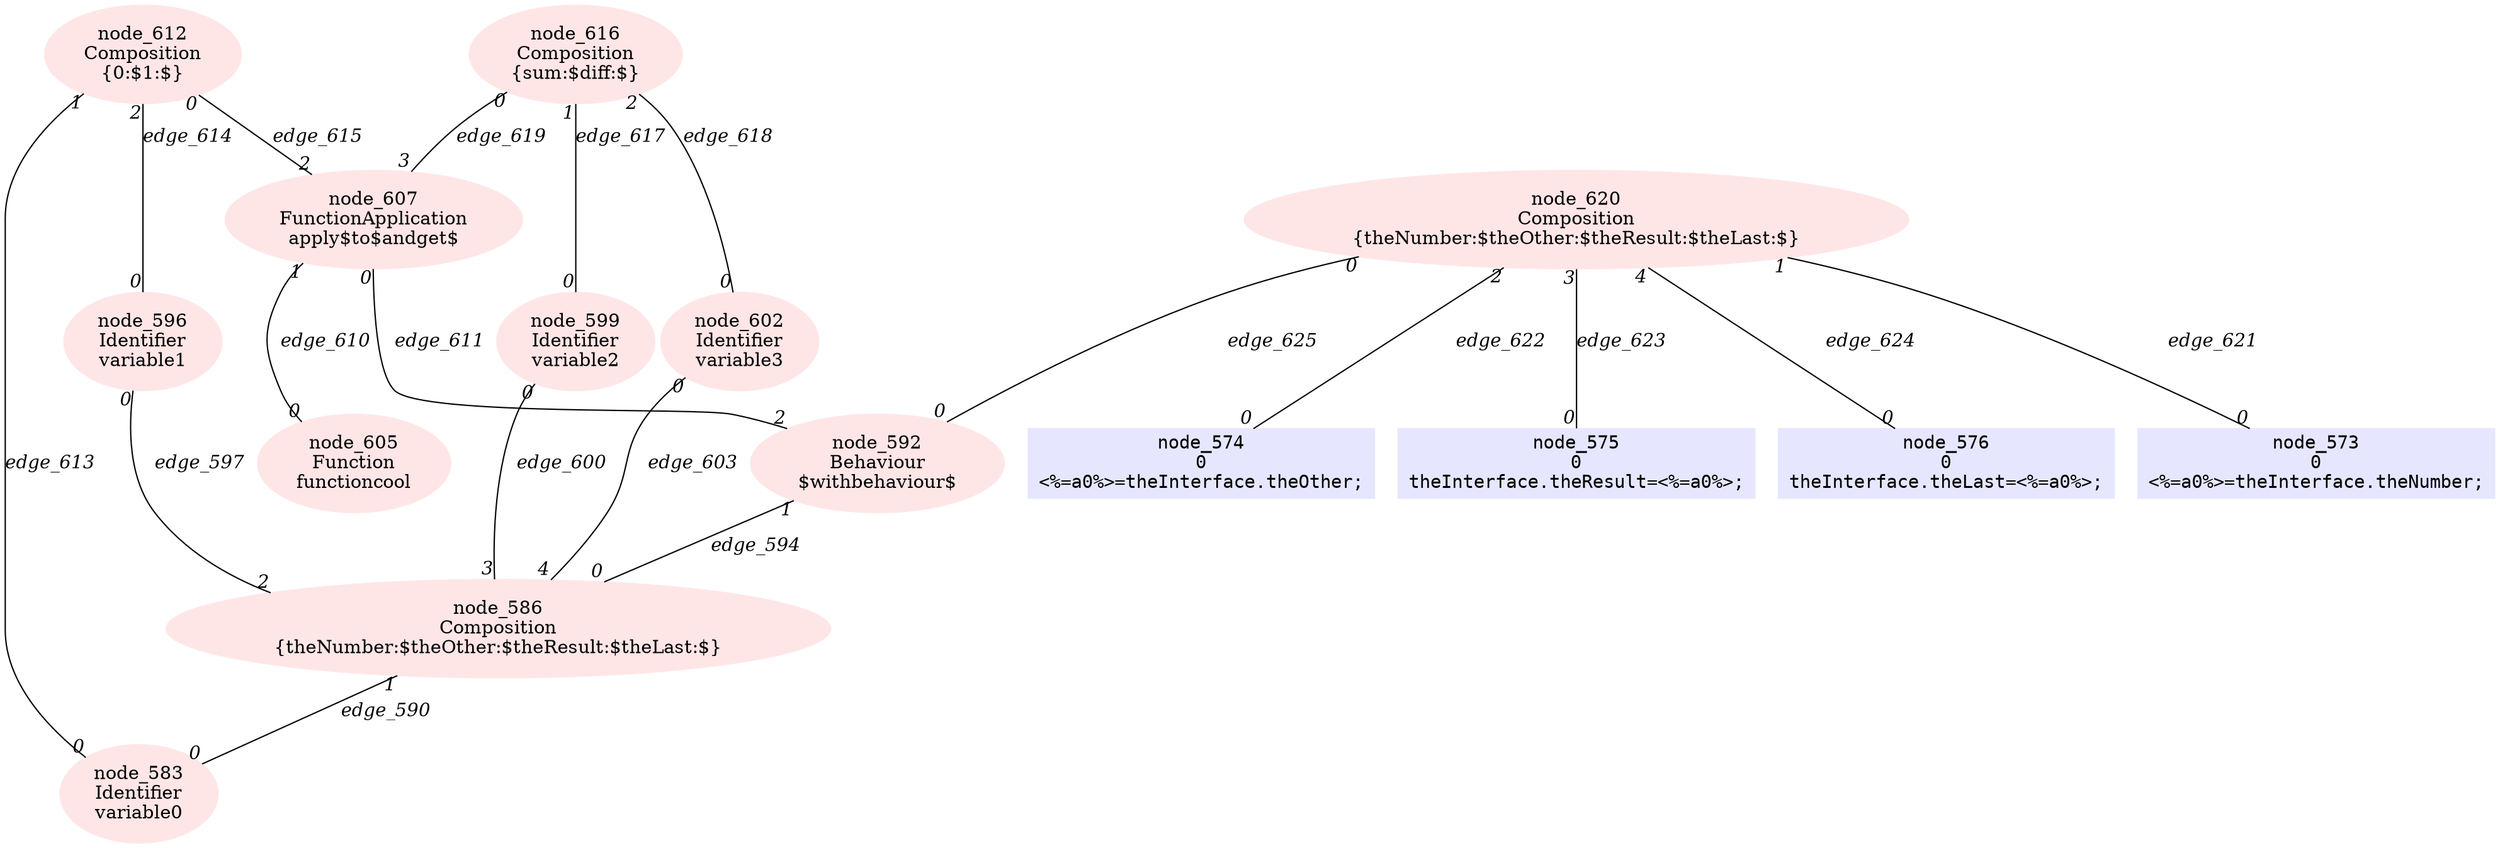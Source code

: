 digraph g{node_583 [shape=ellipse, style=filled, color="0.0 0.1 1.0", label="node_583
Identifier
variable0" ]
node_586 [shape=ellipse, style=filled, color="0.0 0.1 1.0", label="node_586
Composition
{theNumber:$theOther:$theResult:$theLast:$}" ]
node_592 [shape=ellipse, style=filled, color="0.0 0.1 1.0", label="node_592
Behaviour
$withbehaviour$" ]
node_596 [shape=ellipse, style=filled, color="0.0 0.1 1.0", label="node_596
Identifier
variable1" ]
node_599 [shape=ellipse, style=filled, color="0.0 0.1 1.0", label="node_599
Identifier
variable2" ]
node_602 [shape=ellipse, style=filled, color="0.0 0.1 1.0", label="node_602
Identifier
variable3" ]
node_605 [shape=ellipse, style=filled, color="0.0 0.1 1.0", label="node_605
Function
functioncool" ]
node_607 [shape=ellipse, style=filled, color="0.0 0.1 1.0", label="node_607
FunctionApplication
apply$to$andget$" ]
node_612 [shape=ellipse, style=filled, color="0.0 0.1 1.0", label="node_612
Composition
{0:$1:$}" ]
node_616 [shape=ellipse, style=filled, color="0.0 0.1 1.0", label="node_616
Composition
{sum:$diff:$}" ]
node_620 [shape=ellipse, style=filled, color="0.0 0.1 1.0", label="node_620
Composition
{theNumber:$theOther:$theResult:$theLast:$}" ]
node_573 [shape=box, style=filled, color="0.66 0.1 1.0", fontname="Courier", label="node_573
0
<%=a0%>=theInterface.theNumber;
" ]
node_574 [shape=box, style=filled, color="0.66 0.1 1.0", fontname="Courier", label="node_574
0
<%=a0%>=theInterface.theOther;
" ]
node_575 [shape=box, style=filled, color="0.66 0.1 1.0", fontname="Courier", label="node_575
0
theInterface.theResult=<%=a0%>;
" ]
node_576 [shape=box, style=filled, color="0.66 0.1 1.0", fontname="Courier", label="node_576
0
theInterface.theLast=<%=a0%>;
" ]
node_586 -> node_583 [dir=none, arrowHead=none, fontname="Times-Italic", label="edge_590",  headlabel="0", taillabel="1" ]
node_592 -> node_586 [dir=none, arrowHead=none, fontname="Times-Italic", label="edge_594",  headlabel="0", taillabel="1" ]
node_596 -> node_586 [dir=none, arrowHead=none, fontname="Times-Italic", label="edge_597",  headlabel="2", taillabel="0" ]
node_599 -> node_586 [dir=none, arrowHead=none, fontname="Times-Italic", label="edge_600",  headlabel="3", taillabel="0" ]
node_602 -> node_586 [dir=none, arrowHead=none, fontname="Times-Italic", label="edge_603",  headlabel="4", taillabel="0" ]
node_607 -> node_605 [dir=none, arrowHead=none, fontname="Times-Italic", label="edge_610",  headlabel="0", taillabel="1" ]
node_607 -> node_592 [dir=none, arrowHead=none, fontname="Times-Italic", label="edge_611",  headlabel="2", taillabel="0" ]
node_612 -> node_583 [dir=none, arrowHead=none, fontname="Times-Italic", label="edge_613",  headlabel="0", taillabel="1" ]
node_612 -> node_596 [dir=none, arrowHead=none, fontname="Times-Italic", label="edge_614",  headlabel="0", taillabel="2" ]
node_612 -> node_607 [dir=none, arrowHead=none, fontname="Times-Italic", label="edge_615",  headlabel="2", taillabel="0" ]
node_616 -> node_599 [dir=none, arrowHead=none, fontname="Times-Italic", label="edge_617",  headlabel="0", taillabel="1" ]
node_616 -> node_602 [dir=none, arrowHead=none, fontname="Times-Italic", label="edge_618",  headlabel="0", taillabel="2" ]
node_616 -> node_607 [dir=none, arrowHead=none, fontname="Times-Italic", label="edge_619",  headlabel="3", taillabel="0" ]
node_620 -> node_573 [dir=none, arrowHead=none, fontname="Times-Italic", label="edge_621",  headlabel="0", taillabel="1" ]
node_620 -> node_574 [dir=none, arrowHead=none, fontname="Times-Italic", label="edge_622",  headlabel="0", taillabel="2" ]
node_620 -> node_575 [dir=none, arrowHead=none, fontname="Times-Italic", label="edge_623",  headlabel="0", taillabel="3" ]
node_620 -> node_576 [dir=none, arrowHead=none, fontname="Times-Italic", label="edge_624",  headlabel="0", taillabel="4" ]
node_620 -> node_592 [dir=none, arrowHead=none, fontname="Times-Italic", label="edge_625",  headlabel="0", taillabel="0" ]
}